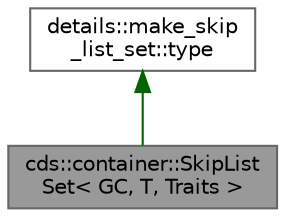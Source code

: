 digraph "cds::container::SkipListSet&lt; GC, T, Traits &gt;"
{
 // LATEX_PDF_SIZE
  bgcolor="transparent";
  edge [fontname=Helvetica,fontsize=10,labelfontname=Helvetica,labelfontsize=10];
  node [fontname=Helvetica,fontsize=10,shape=box,height=0.2,width=0.4];
  Node1 [id="Node000001",label="cds::container::SkipList\lSet\< GC, T, Traits \>",height=0.2,width=0.4,color="gray40", fillcolor="grey60", style="filled", fontcolor="black",tooltip="Lock-free skip-list set"];
  Node2 -> Node1 [id="edge1_Node000001_Node000002",dir="back",color="darkgreen",style="solid",tooltip=" "];
  Node2 [id="Node000002",label="details::make_skip\l_list_set::type",height=0.2,width=0.4,color="gray40", fillcolor="white", style="filled",tooltip=" "];
}
